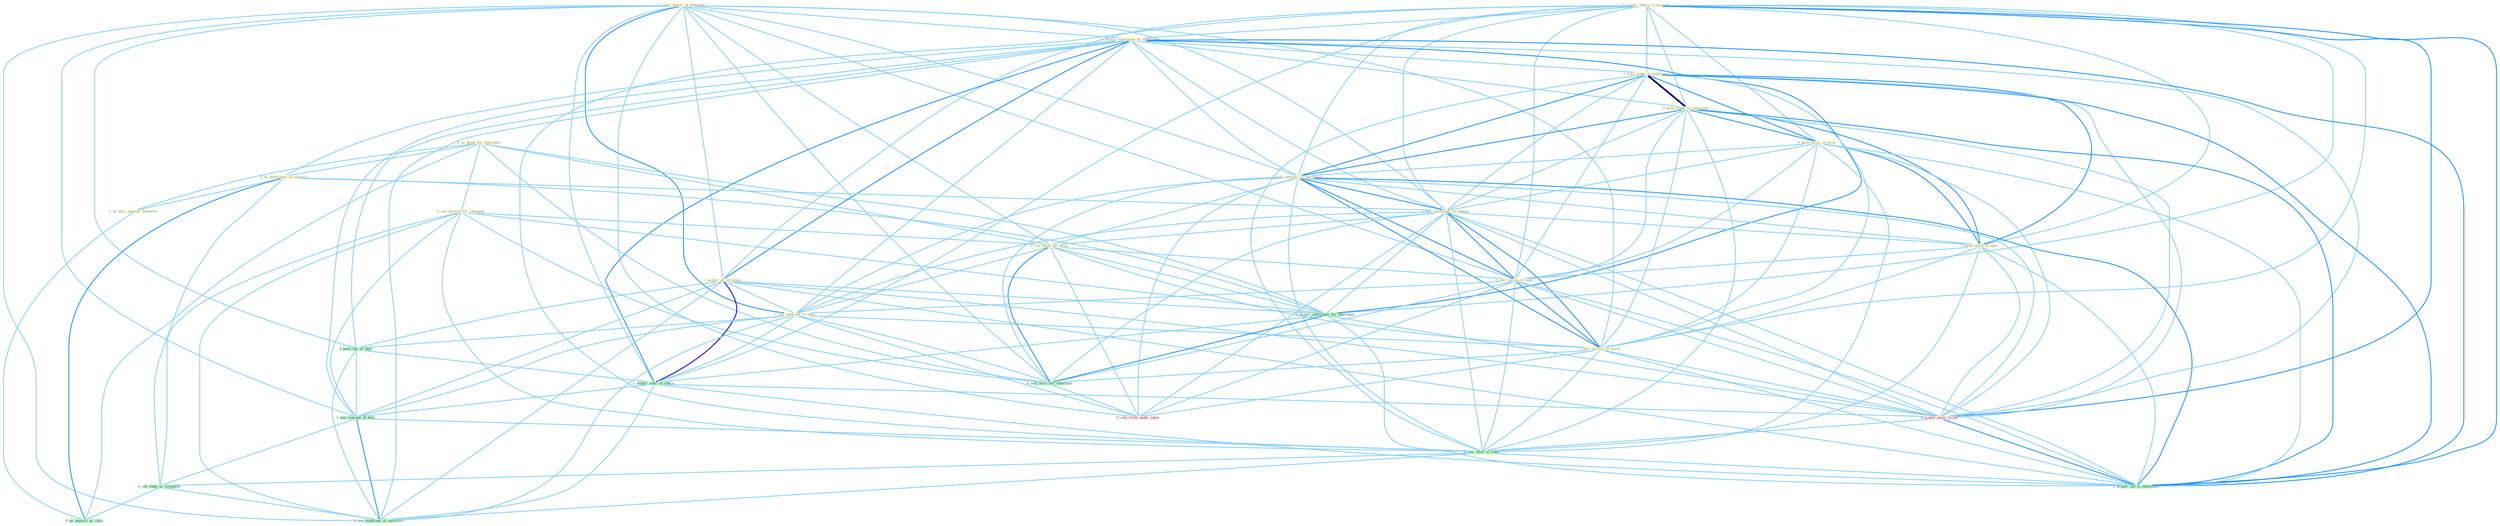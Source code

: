 Graph G{ 
    node
    [shape=polygon,style=filled,width=.5,height=.06,color="#BDFCC9",fixedsize=true,fontsize=4,
    fontcolor="#2f4f4f"];
    {node
    [color="#ffffe0", fontcolor="#8b7d6b"] "1_sell_dollar_of_debentur " "0_us_plant_for_laboratori " "1_acquir_share_in_account " "1_acquir_entitynam_of_entitynam " "1_hold_stake_in_entitynam " "0_hold_stake_in_entitynam " "0_hold_secur_in_term " "1_sell_interest_in_entitynam " "0_us_entitynam_as_examin " "1_us_forc_against_demonstr " "0_sell_entitynam_in_bodega " "0_hold_stock_in_mix " "0_see_growth_for_remaind " "0_sell_bank_for_price " "0_sell_billion_in_sale " "1_acquir_all_of_share " "1_sell_network_of_offic " "1_sell_million_in_asset "}
{node [color="#fff0f5", fontcolor="#b22222"] "0_sell_cloth_under_label " "0_acquir_posit_in_bid "}
edge [color="#B0E2FF"];

	"1_sell_dollar_of_debentur " -- "1_acquir_entitynam_of_entitynam " [w="1", color="#87cefa" ];
	"1_sell_dollar_of_debentur " -- "1_sell_interest_in_entitynam " [w="1", color="#87cefa" ];
	"1_sell_dollar_of_debentur " -- "0_sell_entitynam_in_bodega " [w="1", color="#87cefa" ];
	"1_sell_dollar_of_debentur " -- "0_sell_bank_for_price " [w="1", color="#87cefa" ];
	"1_sell_dollar_of_debentur " -- "0_sell_billion_in_sale " [w="1", color="#87cefa" ];
	"1_sell_dollar_of_debentur " -- "1_acquir_all_of_share " [w="1", color="#87cefa" ];
	"1_sell_dollar_of_debentur " -- "1_sell_network_of_offic " [w="2", color="#1e90ff" , len=0.8];
	"1_sell_dollar_of_debentur " -- "1_sell_million_in_asset " [w="1", color="#87cefa" ];
	"1_sell_dollar_of_debentur " -- "1_seen_the_of_that " [w="1", color="#87cefa" ];
	"1_sell_dollar_of_debentur " -- "0_sell_divis_for_othernum " [w="1", color="#87cefa" ];
	"1_sell_dollar_of_debentur " -- "1_acquir_total_of_share " [w="1", color="#87cefa" ];
	"1_sell_dollar_of_debentur " -- "0_sell_cloth_under_label " [w="1", color="#87cefa" ];
	"1_sell_dollar_of_debentur " -- "1_see_concept_of_both " [w="1", color="#87cefa" ];
	"1_sell_dollar_of_debentur " -- "1_see_modicum_of_normalci " [w="1", color="#87cefa" ];
	"0_us_plant_for_laboratori " -- "0_us_entitynam_as_examin " [w="1", color="#87cefa" ];
	"0_us_plant_for_laboratori " -- "1_us_forc_against_demonstr " [w="1", color="#87cefa" ];
	"0_us_plant_for_laboratori " -- "0_see_growth_for_remaind " [w="1", color="#87cefa" ];
	"0_us_plant_for_laboratori " -- "0_sell_bank_for_price " [w="1", color="#87cefa" ];
	"0_us_plant_for_laboratori " -- "0_acquir_entitynam_for_othernum " [w="1", color="#87cefa" ];
	"0_us_plant_for_laboratori " -- "0_sell_divis_for_othernum " [w="1", color="#87cefa" ];
	"0_us_plant_for_laboratori " -- "0_us_deposit_as_cach " [w="1", color="#87cefa" ];
	"1_acquir_share_in_account " -- "1_acquir_entitynam_of_entitynam " [w="1", color="#87cefa" ];
	"1_acquir_share_in_account " -- "1_hold_stake_in_entitynam " [w="1", color="#87cefa" ];
	"1_acquir_share_in_account " -- "0_hold_stake_in_entitynam " [w="1", color="#87cefa" ];
	"1_acquir_share_in_account " -- "0_hold_secur_in_term " [w="1", color="#87cefa" ];
	"1_acquir_share_in_account " -- "1_sell_interest_in_entitynam " [w="1", color="#87cefa" ];
	"1_acquir_share_in_account " -- "0_sell_entitynam_in_bodega " [w="1", color="#87cefa" ];
	"1_acquir_share_in_account " -- "0_hold_stock_in_mix " [w="1", color="#87cefa" ];
	"1_acquir_share_in_account " -- "0_sell_billion_in_sale " [w="1", color="#87cefa" ];
	"1_acquir_share_in_account " -- "1_acquir_all_of_share " [w="1", color="#87cefa" ];
	"1_acquir_share_in_account " -- "1_sell_million_in_asset " [w="1", color="#87cefa" ];
	"1_acquir_share_in_account " -- "0_acquir_entitynam_for_othernum " [w="1", color="#87cefa" ];
	"1_acquir_share_in_account " -- "1_acquir_total_of_share " [w="1", color="#87cefa" ];
	"1_acquir_share_in_account " -- "0_acquir_posit_in_bid " [w="2", color="#1e90ff" , len=0.8];
	"1_acquir_share_in_account " -- "0_see_chief_in_futur " [w="1", color="#87cefa" ];
	"1_acquir_share_in_account " -- "1_acquir_lab_in_entitynam " [w="2", color="#1e90ff" , len=0.8];
	"1_acquir_entitynam_of_entitynam " -- "1_hold_stake_in_entitynam " [w="1", color="#87cefa" ];
	"1_acquir_entitynam_of_entitynam " -- "0_hold_stake_in_entitynam " [w="1", color="#87cefa" ];
	"1_acquir_entitynam_of_entitynam " -- "1_sell_interest_in_entitynam " [w="1", color="#87cefa" ];
	"1_acquir_entitynam_of_entitynam " -- "0_us_entitynam_as_examin " [w="1", color="#87cefa" ];
	"1_acquir_entitynam_of_entitynam " -- "0_sell_entitynam_in_bodega " [w="1", color="#87cefa" ];
	"1_acquir_entitynam_of_entitynam " -- "1_acquir_all_of_share " [w="2", color="#1e90ff" , len=0.8];
	"1_acquir_entitynam_of_entitynam " -- "1_sell_network_of_offic " [w="1", color="#87cefa" ];
	"1_acquir_entitynam_of_entitynam " -- "0_acquir_entitynam_for_othernum " [w="2", color="#1e90ff" , len=0.8];
	"1_acquir_entitynam_of_entitynam " -- "1_seen_the_of_that " [w="1", color="#87cefa" ];
	"1_acquir_entitynam_of_entitynam " -- "1_acquir_total_of_share " [w="2", color="#1e90ff" , len=0.8];
	"1_acquir_entitynam_of_entitynam " -- "0_acquir_posit_in_bid " [w="1", color="#87cefa" ];
	"1_acquir_entitynam_of_entitynam " -- "1_see_concept_of_both " [w="1", color="#87cefa" ];
	"1_acquir_entitynam_of_entitynam " -- "1_acquir_lab_in_entitynam " [w="2", color="#1e90ff" , len=0.8];
	"1_acquir_entitynam_of_entitynam " -- "1_see_modicum_of_normalci " [w="1", color="#87cefa" ];
	"1_hold_stake_in_entitynam " -- "0_hold_stake_in_entitynam " [w="4", style=bold, color="#000080", len=0.4];
	"1_hold_stake_in_entitynam " -- "0_hold_secur_in_term " [w="2", color="#1e90ff" , len=0.8];
	"1_hold_stake_in_entitynam " -- "1_sell_interest_in_entitynam " [w="2", color="#1e90ff" , len=0.8];
	"1_hold_stake_in_entitynam " -- "0_sell_entitynam_in_bodega " [w="1", color="#87cefa" ];
	"1_hold_stake_in_entitynam " -- "0_hold_stock_in_mix " [w="2", color="#1e90ff" , len=0.8];
	"1_hold_stake_in_entitynam " -- "0_sell_billion_in_sale " [w="1", color="#87cefa" ];
	"1_hold_stake_in_entitynam " -- "1_sell_million_in_asset " [w="1", color="#87cefa" ];
	"1_hold_stake_in_entitynam " -- "0_acquir_posit_in_bid " [w="1", color="#87cefa" ];
	"1_hold_stake_in_entitynam " -- "0_see_chief_in_futur " [w="1", color="#87cefa" ];
	"1_hold_stake_in_entitynam " -- "1_acquir_lab_in_entitynam " [w="2", color="#1e90ff" , len=0.8];
	"0_hold_stake_in_entitynam " -- "0_hold_secur_in_term " [w="2", color="#1e90ff" , len=0.8];
	"0_hold_stake_in_entitynam " -- "1_sell_interest_in_entitynam " [w="2", color="#1e90ff" , len=0.8];
	"0_hold_stake_in_entitynam " -- "0_sell_entitynam_in_bodega " [w="1", color="#87cefa" ];
	"0_hold_stake_in_entitynam " -- "0_hold_stock_in_mix " [w="2", color="#1e90ff" , len=0.8];
	"0_hold_stake_in_entitynam " -- "0_sell_billion_in_sale " [w="1", color="#87cefa" ];
	"0_hold_stake_in_entitynam " -- "1_sell_million_in_asset " [w="1", color="#87cefa" ];
	"0_hold_stake_in_entitynam " -- "0_acquir_posit_in_bid " [w="1", color="#87cefa" ];
	"0_hold_stake_in_entitynam " -- "0_see_chief_in_futur " [w="1", color="#87cefa" ];
	"0_hold_stake_in_entitynam " -- "1_acquir_lab_in_entitynam " [w="2", color="#1e90ff" , len=0.8];
	"0_hold_secur_in_term " -- "1_sell_interest_in_entitynam " [w="1", color="#87cefa" ];
	"0_hold_secur_in_term " -- "0_sell_entitynam_in_bodega " [w="1", color="#87cefa" ];
	"0_hold_secur_in_term " -- "0_hold_stock_in_mix " [w="2", color="#1e90ff" , len=0.8];
	"0_hold_secur_in_term " -- "0_sell_billion_in_sale " [w="1", color="#87cefa" ];
	"0_hold_secur_in_term " -- "1_sell_million_in_asset " [w="1", color="#87cefa" ];
	"0_hold_secur_in_term " -- "0_acquir_posit_in_bid " [w="1", color="#87cefa" ];
	"0_hold_secur_in_term " -- "0_see_chief_in_futur " [w="1", color="#87cefa" ];
	"0_hold_secur_in_term " -- "1_acquir_lab_in_entitynam " [w="1", color="#87cefa" ];
	"1_sell_interest_in_entitynam " -- "0_sell_entitynam_in_bodega " [w="2", color="#1e90ff" , len=0.8];
	"1_sell_interest_in_entitynam " -- "0_hold_stock_in_mix " [w="1", color="#87cefa" ];
	"1_sell_interest_in_entitynam " -- "0_sell_bank_for_price " [w="1", color="#87cefa" ];
	"1_sell_interest_in_entitynam " -- "0_sell_billion_in_sale " [w="2", color="#1e90ff" , len=0.8];
	"1_sell_interest_in_entitynam " -- "1_sell_network_of_offic " [w="1", color="#87cefa" ];
	"1_sell_interest_in_entitynam " -- "1_sell_million_in_asset " [w="2", color="#1e90ff" , len=0.8];
	"1_sell_interest_in_entitynam " -- "0_sell_divis_for_othernum " [w="1", color="#87cefa" ];
	"1_sell_interest_in_entitynam " -- "0_sell_cloth_under_label " [w="1", color="#87cefa" ];
	"1_sell_interest_in_entitynam " -- "0_acquir_posit_in_bid " [w="1", color="#87cefa" ];
	"1_sell_interest_in_entitynam " -- "0_see_chief_in_futur " [w="1", color="#87cefa" ];
	"1_sell_interest_in_entitynam " -- "1_acquir_lab_in_entitynam " [w="2", color="#1e90ff" , len=0.8];
	"0_us_entitynam_as_examin " -- "1_us_forc_against_demonstr " [w="1", color="#87cefa" ];
	"0_us_entitynam_as_examin " -- "0_sell_entitynam_in_bodega " [w="1", color="#87cefa" ];
	"0_us_entitynam_as_examin " -- "0_acquir_entitynam_for_othernum " [w="1", color="#87cefa" ];
	"0_us_entitynam_as_examin " -- "0_see_shop_as_symptom " [w="1", color="#87cefa" ];
	"0_us_entitynam_as_examin " -- "0_us_deposit_as_cach " [w="2", color="#1e90ff" , len=0.8];
	"1_us_forc_against_demonstr " -- "0_us_deposit_as_cach " [w="1", color="#87cefa" ];
	"0_sell_entitynam_in_bodega " -- "0_hold_stock_in_mix " [w="1", color="#87cefa" ];
	"0_sell_entitynam_in_bodega " -- "0_sell_bank_for_price " [w="1", color="#87cefa" ];
	"0_sell_entitynam_in_bodega " -- "0_sell_billion_in_sale " [w="2", color="#1e90ff" , len=0.8];
	"0_sell_entitynam_in_bodega " -- "1_sell_network_of_offic " [w="1", color="#87cefa" ];
	"0_sell_entitynam_in_bodega " -- "1_sell_million_in_asset " [w="2", color="#1e90ff" , len=0.8];
	"0_sell_entitynam_in_bodega " -- "0_acquir_entitynam_for_othernum " [w="1", color="#87cefa" ];
	"0_sell_entitynam_in_bodega " -- "0_sell_divis_for_othernum " [w="1", color="#87cefa" ];
	"0_sell_entitynam_in_bodega " -- "0_sell_cloth_under_label " [w="1", color="#87cefa" ];
	"0_sell_entitynam_in_bodega " -- "0_acquir_posit_in_bid " [w="1", color="#87cefa" ];
	"0_sell_entitynam_in_bodega " -- "0_see_chief_in_futur " [w="1", color="#87cefa" ];
	"0_sell_entitynam_in_bodega " -- "1_acquir_lab_in_entitynam " [w="1", color="#87cefa" ];
	"0_hold_stock_in_mix " -- "0_sell_billion_in_sale " [w="1", color="#87cefa" ];
	"0_hold_stock_in_mix " -- "1_sell_million_in_asset " [w="1", color="#87cefa" ];
	"0_hold_stock_in_mix " -- "0_acquir_posit_in_bid " [w="1", color="#87cefa" ];
	"0_hold_stock_in_mix " -- "0_see_chief_in_futur " [w="1", color="#87cefa" ];
	"0_hold_stock_in_mix " -- "1_acquir_lab_in_entitynam " [w="1", color="#87cefa" ];
	"0_see_growth_for_remaind " -- "0_sell_bank_for_price " [w="1", color="#87cefa" ];
	"0_see_growth_for_remaind " -- "0_acquir_entitynam_for_othernum " [w="1", color="#87cefa" ];
	"0_see_growth_for_remaind " -- "0_sell_divis_for_othernum " [w="1", color="#87cefa" ];
	"0_see_growth_for_remaind " -- "1_see_concept_of_both " [w="1", color="#87cefa" ];
	"0_see_growth_for_remaind " -- "0_see_chief_in_futur " [w="1", color="#87cefa" ];
	"0_see_growth_for_remaind " -- "0_see_shop_as_symptom " [w="1", color="#87cefa" ];
	"0_see_growth_for_remaind " -- "1_see_modicum_of_normalci " [w="1", color="#87cefa" ];
	"0_sell_bank_for_price " -- "0_sell_billion_in_sale " [w="1", color="#87cefa" ];
	"0_sell_bank_for_price " -- "1_sell_network_of_offic " [w="1", color="#87cefa" ];
	"0_sell_bank_for_price " -- "1_sell_million_in_asset " [w="1", color="#87cefa" ];
	"0_sell_bank_for_price " -- "0_acquir_entitynam_for_othernum " [w="1", color="#87cefa" ];
	"0_sell_bank_for_price " -- "0_sell_divis_for_othernum " [w="2", color="#1e90ff" , len=0.8];
	"0_sell_bank_for_price " -- "0_sell_cloth_under_label " [w="1", color="#87cefa" ];
	"0_sell_billion_in_sale " -- "1_sell_network_of_offic " [w="1", color="#87cefa" ];
	"0_sell_billion_in_sale " -- "1_sell_million_in_asset " [w="2", color="#1e90ff" , len=0.8];
	"0_sell_billion_in_sale " -- "0_sell_divis_for_othernum " [w="1", color="#87cefa" ];
	"0_sell_billion_in_sale " -- "0_sell_cloth_under_label " [w="1", color="#87cefa" ];
	"0_sell_billion_in_sale " -- "0_acquir_posit_in_bid " [w="1", color="#87cefa" ];
	"0_sell_billion_in_sale " -- "0_see_chief_in_futur " [w="1", color="#87cefa" ];
	"0_sell_billion_in_sale " -- "1_acquir_lab_in_entitynam " [w="1", color="#87cefa" ];
	"1_acquir_all_of_share " -- "1_sell_network_of_offic " [w="1", color="#87cefa" ];
	"1_acquir_all_of_share " -- "0_acquir_entitynam_for_othernum " [w="1", color="#87cefa" ];
	"1_acquir_all_of_share " -- "1_seen_the_of_that " [w="1", color="#87cefa" ];
	"1_acquir_all_of_share " -- "1_acquir_total_of_share " [w="3", color="#0000cd" , len=0.6];
	"1_acquir_all_of_share " -- "0_acquir_posit_in_bid " [w="1", color="#87cefa" ];
	"1_acquir_all_of_share " -- "1_see_concept_of_both " [w="1", color="#87cefa" ];
	"1_acquir_all_of_share " -- "1_acquir_lab_in_entitynam " [w="1", color="#87cefa" ];
	"1_acquir_all_of_share " -- "1_see_modicum_of_normalci " [w="1", color="#87cefa" ];
	"1_sell_network_of_offic " -- "1_sell_million_in_asset " [w="1", color="#87cefa" ];
	"1_sell_network_of_offic " -- "1_seen_the_of_that " [w="1", color="#87cefa" ];
	"1_sell_network_of_offic " -- "0_sell_divis_for_othernum " [w="1", color="#87cefa" ];
	"1_sell_network_of_offic " -- "1_acquir_total_of_share " [w="1", color="#87cefa" ];
	"1_sell_network_of_offic " -- "0_sell_cloth_under_label " [w="1", color="#87cefa" ];
	"1_sell_network_of_offic " -- "1_see_concept_of_both " [w="1", color="#87cefa" ];
	"1_sell_network_of_offic " -- "1_see_modicum_of_normalci " [w="1", color="#87cefa" ];
	"1_sell_million_in_asset " -- "0_sell_divis_for_othernum " [w="1", color="#87cefa" ];
	"1_sell_million_in_asset " -- "0_sell_cloth_under_label " [w="1", color="#87cefa" ];
	"1_sell_million_in_asset " -- "0_acquir_posit_in_bid " [w="1", color="#87cefa" ];
	"1_sell_million_in_asset " -- "0_see_chief_in_futur " [w="1", color="#87cefa" ];
	"1_sell_million_in_asset " -- "1_acquir_lab_in_entitynam " [w="1", color="#87cefa" ];
	"0_acquir_entitynam_for_othernum " -- "0_sell_divis_for_othernum " [w="2", color="#1e90ff" , len=0.8];
	"0_acquir_entitynam_for_othernum " -- "1_acquir_total_of_share " [w="1", color="#87cefa" ];
	"0_acquir_entitynam_for_othernum " -- "0_acquir_posit_in_bid " [w="1", color="#87cefa" ];
	"0_acquir_entitynam_for_othernum " -- "1_acquir_lab_in_entitynam " [w="1", color="#87cefa" ];
	"1_seen_the_of_that " -- "1_acquir_total_of_share " [w="1", color="#87cefa" ];
	"1_seen_the_of_that " -- "1_see_concept_of_both " [w="1", color="#87cefa" ];
	"1_seen_the_of_that " -- "1_see_modicum_of_normalci " [w="1", color="#87cefa" ];
	"0_sell_divis_for_othernum " -- "0_sell_cloth_under_label " [w="1", color="#87cefa" ];
	"1_acquir_total_of_share " -- "0_acquir_posit_in_bid " [w="1", color="#87cefa" ];
	"1_acquir_total_of_share " -- "1_see_concept_of_both " [w="1", color="#87cefa" ];
	"1_acquir_total_of_share " -- "1_acquir_lab_in_entitynam " [w="1", color="#87cefa" ];
	"1_acquir_total_of_share " -- "1_see_modicum_of_normalci " [w="1", color="#87cefa" ];
	"0_acquir_posit_in_bid " -- "0_see_chief_in_futur " [w="1", color="#87cefa" ];
	"0_acquir_posit_in_bid " -- "1_acquir_lab_in_entitynam " [w="2", color="#1e90ff" , len=0.8];
	"1_see_concept_of_both " -- "0_see_chief_in_futur " [w="1", color="#87cefa" ];
	"1_see_concept_of_both " -- "0_see_shop_as_symptom " [w="1", color="#87cefa" ];
	"1_see_concept_of_both " -- "1_see_modicum_of_normalci " [w="2", color="#1e90ff" , len=0.8];
	"0_see_chief_in_futur " -- "0_see_shop_as_symptom " [w="1", color="#87cefa" ];
	"0_see_chief_in_futur " -- "1_acquir_lab_in_entitynam " [w="1", color="#87cefa" ];
	"0_see_chief_in_futur " -- "1_see_modicum_of_normalci " [w="1", color="#87cefa" ];
	"0_see_shop_as_symptom " -- "0_us_deposit_as_cach " [w="1", color="#87cefa" ];
	"0_see_shop_as_symptom " -- "1_see_modicum_of_normalci " [w="1", color="#87cefa" ];
}